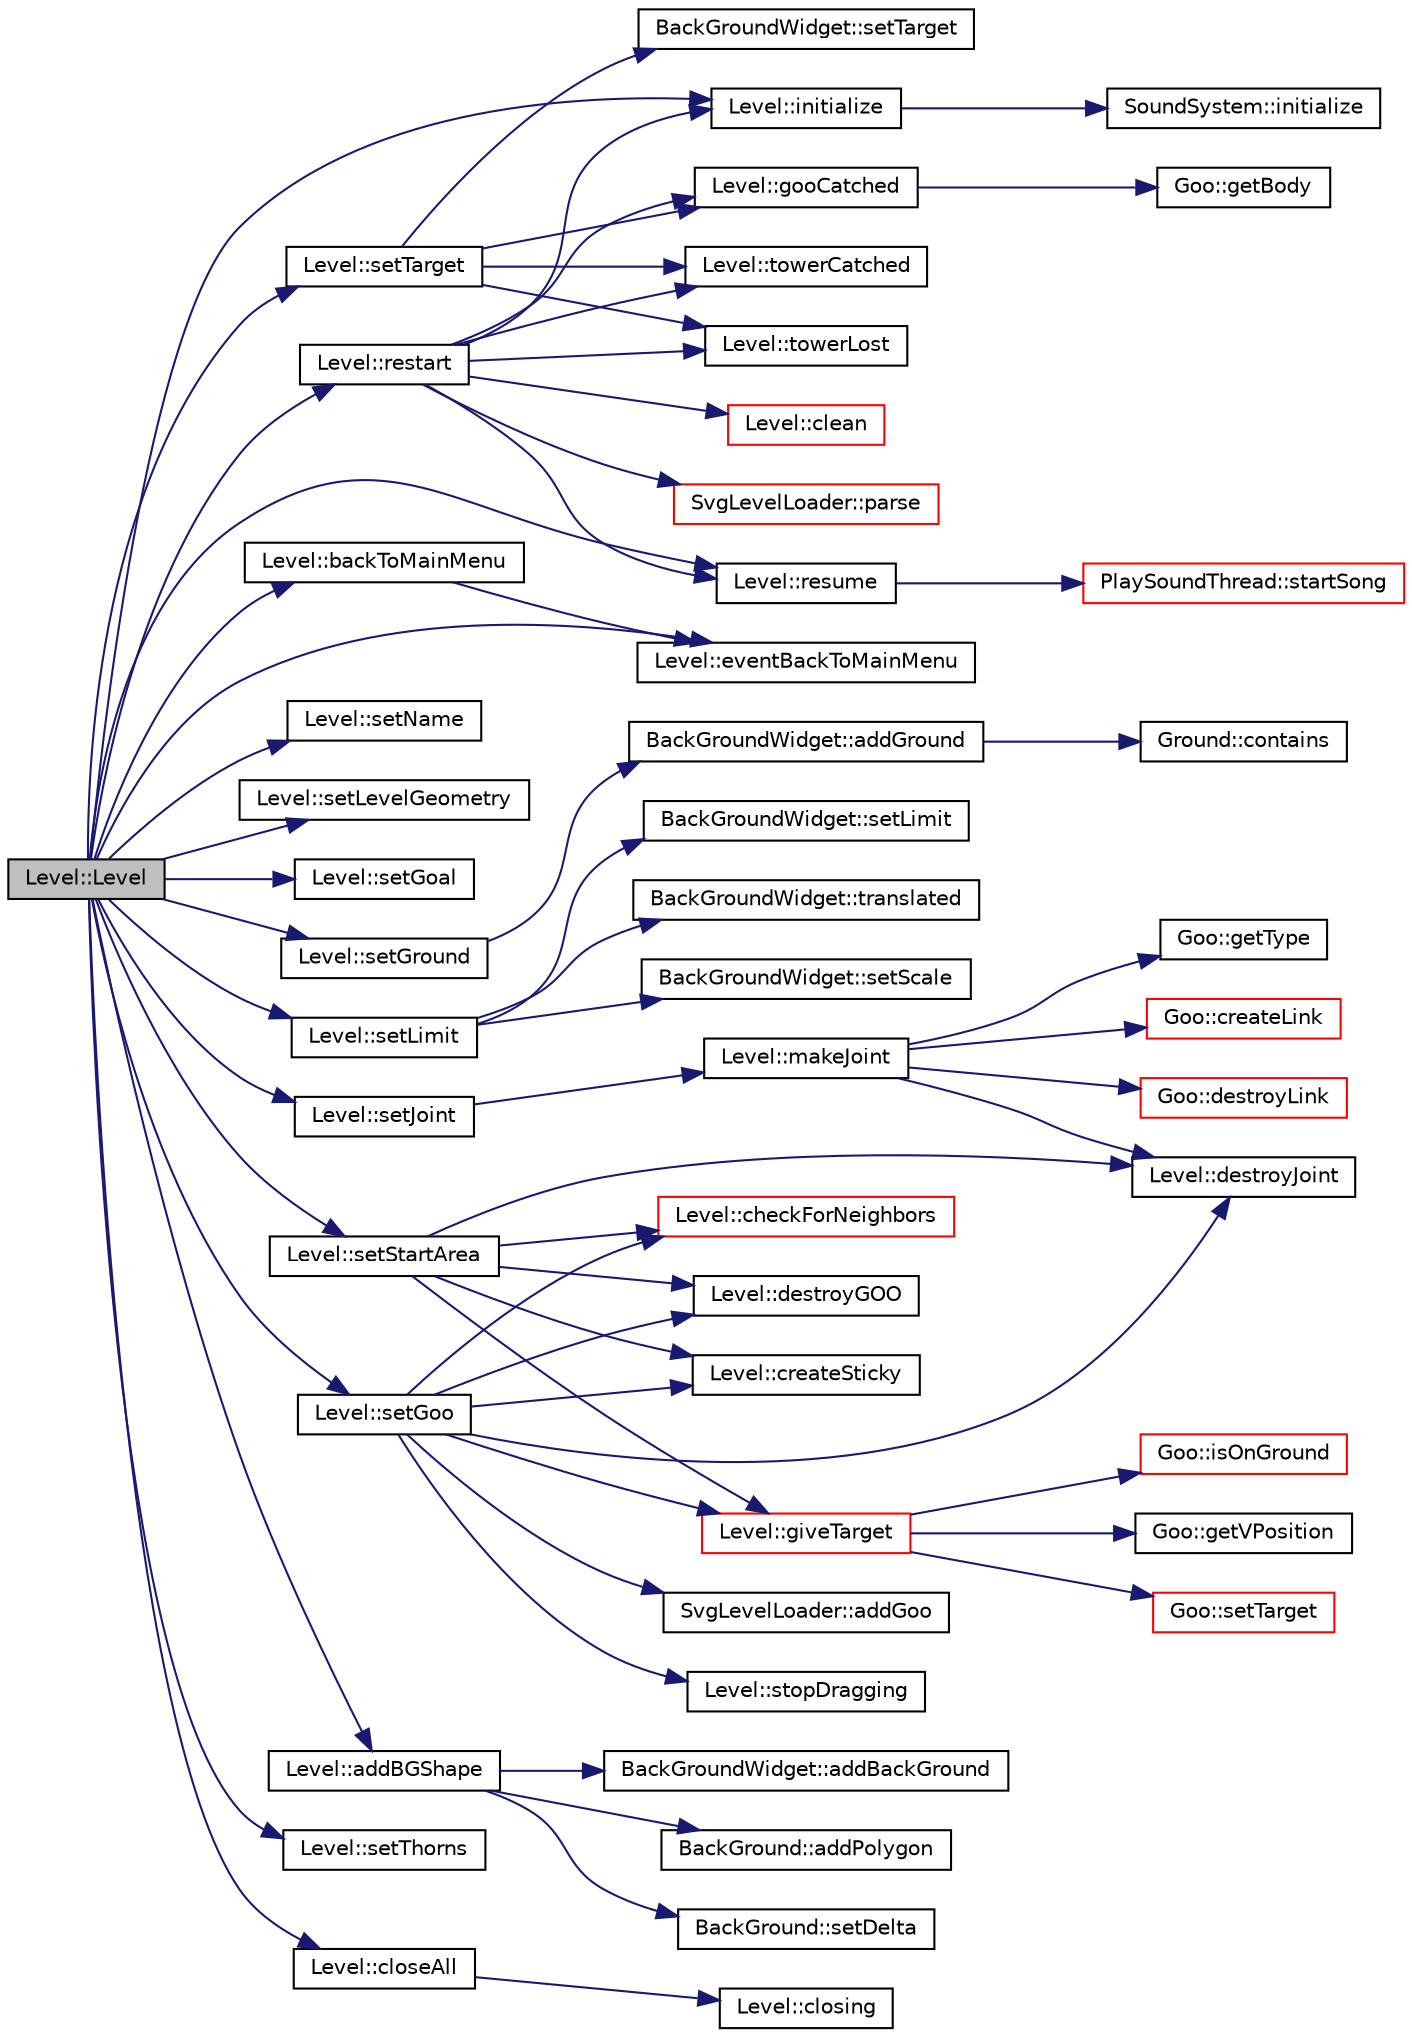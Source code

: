 digraph G
{
  edge [fontname="Helvetica",fontsize="10",labelfontname="Helvetica",labelfontsize="10"];
  node [fontname="Helvetica",fontsize="10",shape=record];
  rankdir="LR";
  Node1 [label="Level::Level",height=0.2,width=0.4,color="black", fillcolor="grey75", style="filled" fontcolor="black"];
  Node1 -> Node2 [color="midnightblue",fontsize="10",style="solid",fontname="Helvetica"];
  Node2 [label="Level::initialize",height=0.2,width=0.4,color="black", fillcolor="white", style="filled",URL="$d2/d9d/classLevel.html#a825f9af42387d4b6a92b282c12a5a070"];
  Node2 -> Node3 [color="midnightblue",fontsize="10",style="solid",fontname="Helvetica"];
  Node3 [label="SoundSystem::initialize",height=0.2,width=0.4,color="black", fillcolor="white", style="filled",URL="$d3/dd2/classSoundSystem.html#a836899b0d84385d0aa865023a2cbe356"];
  Node1 -> Node4 [color="midnightblue",fontsize="10",style="solid",fontname="Helvetica"];
  Node4 [label="Level::backToMainMenu",height=0.2,width=0.4,color="black", fillcolor="white", style="filled",URL="$d2/d9d/classLevel.html#a2fd46bd0a4947849de4c86fa133f603c"];
  Node4 -> Node5 [color="midnightblue",fontsize="10",style="solid",fontname="Helvetica"];
  Node5 [label="Level::eventBackToMainMenu",height=0.2,width=0.4,color="black", fillcolor="white", style="filled",URL="$d2/d9d/classLevel.html#a5bd09846f4de0f3e26cd92d5716b5088"];
  Node1 -> Node6 [color="midnightblue",fontsize="10",style="solid",fontname="Helvetica"];
  Node6 [label="Level::setName",height=0.2,width=0.4,color="black", fillcolor="white", style="filled",URL="$d2/d9d/classLevel.html#ac2664d1c4976a2d88a238bca3e6a6e70"];
  Node1 -> Node7 [color="midnightblue",fontsize="10",style="solid",fontname="Helvetica"];
  Node7 [label="Level::setLevelGeometry",height=0.2,width=0.4,color="black", fillcolor="white", style="filled",URL="$d2/d9d/classLevel.html#afa279f848b7db9a9e5d52791929986a0"];
  Node1 -> Node8 [color="midnightblue",fontsize="10",style="solid",fontname="Helvetica"];
  Node8 [label="Level::setGoal",height=0.2,width=0.4,color="black", fillcolor="white", style="filled",URL="$d2/d9d/classLevel.html#ae149908ea312557df9e967b3f5b6edd1"];
  Node1 -> Node9 [color="midnightblue",fontsize="10",style="solid",fontname="Helvetica"];
  Node9 [label="Level::setGround",height=0.2,width=0.4,color="black", fillcolor="white", style="filled",URL="$d2/d9d/classLevel.html#ab2bf758dd86c1e3a6267d794d02327b3"];
  Node9 -> Node10 [color="midnightblue",fontsize="10",style="solid",fontname="Helvetica"];
  Node10 [label="BackGroundWidget::addGround",height=0.2,width=0.4,color="black", fillcolor="white", style="filled",URL="$d2/d7a/classBackGroundWidget.html#aa610e5a4a268b1359f1f01affc78ca38"];
  Node10 -> Node11 [color="midnightblue",fontsize="10",style="solid",fontname="Helvetica"];
  Node11 [label="Ground::contains",height=0.2,width=0.4,color="black", fillcolor="white", style="filled",URL="$d2/d7e/classGround.html#a2a2a403272e67c46c63124aab666f11c"];
  Node1 -> Node12 [color="midnightblue",fontsize="10",style="solid",fontname="Helvetica"];
  Node12 [label="Level::setLimit",height=0.2,width=0.4,color="black", fillcolor="white", style="filled",URL="$d2/d9d/classLevel.html#a45ce4c97429c9d9c3272ebe5df5bdbaa"];
  Node12 -> Node13 [color="midnightblue",fontsize="10",style="solid",fontname="Helvetica"];
  Node13 [label="BackGroundWidget::setLimit",height=0.2,width=0.4,color="black", fillcolor="white", style="filled",URL="$d2/d7a/classBackGroundWidget.html#a1bb75312cb36034eb30f6410301f84c4"];
  Node12 -> Node14 [color="midnightblue",fontsize="10",style="solid",fontname="Helvetica"];
  Node14 [label="BackGroundWidget::translated",height=0.2,width=0.4,color="black", fillcolor="white", style="filled",URL="$d2/d7a/classBackGroundWidget.html#afe0c2da39c644ef0257830d923ae4b99"];
  Node12 -> Node15 [color="midnightblue",fontsize="10",style="solid",fontname="Helvetica"];
  Node15 [label="BackGroundWidget::setScale",height=0.2,width=0.4,color="black", fillcolor="white", style="filled",URL="$d2/d7a/classBackGroundWidget.html#a8a9f8afb5b2ba262a76fe7a809f15276"];
  Node1 -> Node16 [color="midnightblue",fontsize="10",style="solid",fontname="Helvetica"];
  Node16 [label="Level::setTarget",height=0.2,width=0.4,color="black", fillcolor="white", style="filled",URL="$d2/d9d/classLevel.html#a68ecaed9d753a8798a2923c57786c726"];
  Node16 -> Node17 [color="midnightblue",fontsize="10",style="solid",fontname="Helvetica"];
  Node17 [label="Level::gooCatched",height=0.2,width=0.4,color="black", fillcolor="white", style="filled",URL="$d2/d9d/classLevel.html#a4bbaf5b65f2bbdea87fade07ba8fb3dc"];
  Node17 -> Node18 [color="midnightblue",fontsize="10",style="solid",fontname="Helvetica"];
  Node18 [label="Goo::getBody",height=0.2,width=0.4,color="black", fillcolor="white", style="filled",URL="$d5/d5d/classGoo.html#a314afea0927fa89c5d2c50bf8893ed0c"];
  Node16 -> Node19 [color="midnightblue",fontsize="10",style="solid",fontname="Helvetica"];
  Node19 [label="Level::towerCatched",height=0.2,width=0.4,color="black", fillcolor="white", style="filled",URL="$d2/d9d/classLevel.html#a18bebe9e1084154c499a018128aeab86"];
  Node16 -> Node20 [color="midnightblue",fontsize="10",style="solid",fontname="Helvetica"];
  Node20 [label="Level::towerLost",height=0.2,width=0.4,color="black", fillcolor="white", style="filled",URL="$d2/d9d/classLevel.html#ad16ebdadf3283001bd8bd1bf0ecc0d37"];
  Node16 -> Node21 [color="midnightblue",fontsize="10",style="solid",fontname="Helvetica"];
  Node21 [label="BackGroundWidget::setTarget",height=0.2,width=0.4,color="black", fillcolor="white", style="filled",URL="$d2/d7a/classBackGroundWidget.html#ab174e4b17e19341f66f28baf0afd3c8a"];
  Node1 -> Node22 [color="midnightblue",fontsize="10",style="solid",fontname="Helvetica"];
  Node22 [label="Level::setJoint",height=0.2,width=0.4,color="black", fillcolor="white", style="filled",URL="$d2/d9d/classLevel.html#a4ba1126389807119ad1d21bd51f86210"];
  Node22 -> Node23 [color="midnightblue",fontsize="10",style="solid",fontname="Helvetica"];
  Node23 [label="Level::makeJoint",height=0.2,width=0.4,color="black", fillcolor="white", style="filled",URL="$d2/d9d/classLevel.html#ab40a5647912f4ef6e3a70b0afd75027b"];
  Node23 -> Node24 [color="midnightblue",fontsize="10",style="solid",fontname="Helvetica"];
  Node24 [label="Goo::getType",height=0.2,width=0.4,color="black", fillcolor="white", style="filled",URL="$d5/d5d/classGoo.html#a8cac492322c2dad97fe6cbb5aedac425"];
  Node23 -> Node25 [color="midnightblue",fontsize="10",style="solid",fontname="Helvetica"];
  Node25 [label="Goo::createLink",height=0.2,width=0.4,color="red", fillcolor="white", style="filled",URL="$d5/d5d/classGoo.html#a4cf3a6d7b7523864a419def0a8aa9949"];
  Node23 -> Node26 [color="midnightblue",fontsize="10",style="solid",fontname="Helvetica"];
  Node26 [label="Goo::destroyLink",height=0.2,width=0.4,color="red", fillcolor="white", style="filled",URL="$d5/d5d/classGoo.html#a8105c971d0f98551e80be333c4658447"];
  Node23 -> Node27 [color="midnightblue",fontsize="10",style="solid",fontname="Helvetica"];
  Node27 [label="Level::destroyJoint",height=0.2,width=0.4,color="black", fillcolor="white", style="filled",URL="$d2/d9d/classLevel.html#a10d0cb1d3ed6a596c62b3411c2f5bd9d"];
  Node1 -> Node28 [color="midnightblue",fontsize="10",style="solid",fontname="Helvetica"];
  Node28 [label="Level::setGoo",height=0.2,width=0.4,color="black", fillcolor="white", style="filled",URL="$d2/d9d/classLevel.html#ab1fa2ff467715c3792df7c3b35cf7ca6"];
  Node28 -> Node29 [color="midnightblue",fontsize="10",style="solid",fontname="Helvetica"];
  Node29 [label="Level::giveTarget",height=0.2,width=0.4,color="red", fillcolor="white", style="filled",URL="$d2/d9d/classLevel.html#a1e14fd63a3738f7ccf24c0a8ce144452"];
  Node29 -> Node30 [color="midnightblue",fontsize="10",style="solid",fontname="Helvetica"];
  Node30 [label="Goo::isOnGround",height=0.2,width=0.4,color="red", fillcolor="white", style="filled",URL="$d5/d5d/classGoo.html#a04c2cdf3935c1ac934995d0c689bfe76"];
  Node29 -> Node31 [color="midnightblue",fontsize="10",style="solid",fontname="Helvetica"];
  Node31 [label="Goo::getVPosition",height=0.2,width=0.4,color="black", fillcolor="white", style="filled",URL="$d5/d5d/classGoo.html#aa73714c6bc45881fadb6638d11c884bd"];
  Node29 -> Node32 [color="midnightblue",fontsize="10",style="solid",fontname="Helvetica"];
  Node32 [label="Goo::setTarget",height=0.2,width=0.4,color="red", fillcolor="white", style="filled",URL="$d5/d5d/classGoo.html#add721a1deb890d600e912c3060322d5a"];
  Node28 -> Node33 [color="midnightblue",fontsize="10",style="solid",fontname="Helvetica"];
  Node33 [label="Level::destroyGOO",height=0.2,width=0.4,color="black", fillcolor="white", style="filled",URL="$d2/d9d/classLevel.html#ae089b575f8ec32ee76f0eff8df5f27e4"];
  Node28 -> Node27 [color="midnightblue",fontsize="10",style="solid",fontname="Helvetica"];
  Node28 -> Node34 [color="midnightblue",fontsize="10",style="solid",fontname="Helvetica"];
  Node34 [label="Level::createSticky",height=0.2,width=0.4,color="black", fillcolor="white", style="filled",URL="$d2/d9d/classLevel.html#a6c88d2a5814b2d02be942c7ff625c381"];
  Node28 -> Node35 [color="midnightblue",fontsize="10",style="solid",fontname="Helvetica"];
  Node35 [label="Level::checkForNeighbors",height=0.2,width=0.4,color="red", fillcolor="white", style="filled",URL="$d2/d9d/classLevel.html#abf371e69e0fabb441781b653a5050b21"];
  Node28 -> Node36 [color="midnightblue",fontsize="10",style="solid",fontname="Helvetica"];
  Node36 [label="Level::stopDragging",height=0.2,width=0.4,color="black", fillcolor="white", style="filled",URL="$d2/d9d/classLevel.html#a7fafdf268dd38843e6c447f65a88c74c"];
  Node28 -> Node37 [color="midnightblue",fontsize="10",style="solid",fontname="Helvetica"];
  Node37 [label="SvgLevelLoader::addGoo",height=0.2,width=0.4,color="black", fillcolor="white", style="filled",URL="$d7/dbb/classSvgLevelLoader.html#a48849b57e2fe4fb5d1a61c3171d3c1a3"];
  Node1 -> Node38 [color="midnightblue",fontsize="10",style="solid",fontname="Helvetica"];
  Node38 [label="Level::addBGShape",height=0.2,width=0.4,color="black", fillcolor="white", style="filled",URL="$d2/d9d/classLevel.html#a7cafbdef9f16c29a298a186e7a3926f0"];
  Node38 -> Node39 [color="midnightblue",fontsize="10",style="solid",fontname="Helvetica"];
  Node39 [label="BackGroundWidget::addBackGround",height=0.2,width=0.4,color="black", fillcolor="white", style="filled",URL="$d2/d7a/classBackGroundWidget.html#aedc946bd54a5f017454d762ae62bf220"];
  Node38 -> Node40 [color="midnightblue",fontsize="10",style="solid",fontname="Helvetica"];
  Node40 [label="BackGround::addPolygon",height=0.2,width=0.4,color="black", fillcolor="white", style="filled",URL="$da/d9d/classBackGround.html#a8b0f623e3bfdbd9cb950bd968bd7fd0c"];
  Node38 -> Node41 [color="midnightblue",fontsize="10",style="solid",fontname="Helvetica"];
  Node41 [label="BackGround::setDelta",height=0.2,width=0.4,color="black", fillcolor="white", style="filled",URL="$da/d9d/classBackGround.html#accd40bd17181e9c0719744e359b4c91e"];
  Node1 -> Node42 [color="midnightblue",fontsize="10",style="solid",fontname="Helvetica"];
  Node42 [label="Level::setThorns",height=0.2,width=0.4,color="black", fillcolor="white", style="filled",URL="$d2/d9d/classLevel.html#a055a101fae685b4784bc72799e86e189"];
  Node1 -> Node43 [color="midnightblue",fontsize="10",style="solid",fontname="Helvetica"];
  Node43 [label="Level::setStartArea",height=0.2,width=0.4,color="black", fillcolor="white", style="filled",URL="$d2/d9d/classLevel.html#ab70095fd87905c7905f13526919632d4"];
  Node43 -> Node29 [color="midnightblue",fontsize="10",style="solid",fontname="Helvetica"];
  Node43 -> Node33 [color="midnightblue",fontsize="10",style="solid",fontname="Helvetica"];
  Node43 -> Node27 [color="midnightblue",fontsize="10",style="solid",fontname="Helvetica"];
  Node43 -> Node34 [color="midnightblue",fontsize="10",style="solid",fontname="Helvetica"];
  Node43 -> Node35 [color="midnightblue",fontsize="10",style="solid",fontname="Helvetica"];
  Node1 -> Node44 [color="midnightblue",fontsize="10",style="solid",fontname="Helvetica"];
  Node44 [label="Level::closeAll",height=0.2,width=0.4,color="black", fillcolor="white", style="filled",URL="$d2/d9d/classLevel.html#ad9bc38080785048a4961dad20702591b"];
  Node44 -> Node45 [color="midnightblue",fontsize="10",style="solid",fontname="Helvetica"];
  Node45 [label="Level::closing",height=0.2,width=0.4,color="black", fillcolor="white", style="filled",URL="$d2/d9d/classLevel.html#a59d16e473e954260c701a38a463a916e"];
  Node1 -> Node46 [color="midnightblue",fontsize="10",style="solid",fontname="Helvetica"];
  Node46 [label="Level::resume",height=0.2,width=0.4,color="black", fillcolor="white", style="filled",URL="$d2/d9d/classLevel.html#a3faa288916e3c24d6b94efaf059e0b20"];
  Node46 -> Node47 [color="midnightblue",fontsize="10",style="solid",fontname="Helvetica"];
  Node47 [label="PlaySoundThread::startSong",height=0.2,width=0.4,color="red", fillcolor="white", style="filled",URL="$d4/de4/classPlaySoundThread.html#a19182f3262b915dc091cebc292fca60f"];
  Node1 -> Node48 [color="midnightblue",fontsize="10",style="solid",fontname="Helvetica"];
  Node48 [label="Level::restart",height=0.2,width=0.4,color="black", fillcolor="white", style="filled",URL="$d2/d9d/classLevel.html#ab18900b8195c469cc78c906216eb9eb0"];
  Node48 -> Node49 [color="midnightblue",fontsize="10",style="solid",fontname="Helvetica"];
  Node49 [label="Level::clean",height=0.2,width=0.4,color="red", fillcolor="white", style="filled",URL="$d2/d9d/classLevel.html#ae0a26097977060d77093424cfd689ab7"];
  Node48 -> Node2 [color="midnightblue",fontsize="10",style="solid",fontname="Helvetica"];
  Node48 -> Node50 [color="midnightblue",fontsize="10",style="solid",fontname="Helvetica"];
  Node50 [label="SvgLevelLoader::parse",height=0.2,width=0.4,color="red", fillcolor="white", style="filled",URL="$d7/dbb/classSvgLevelLoader.html#a3bbc09b35d62e646892ca2e213e7fd22"];
  Node48 -> Node46 [color="midnightblue",fontsize="10",style="solid",fontname="Helvetica"];
  Node48 -> Node17 [color="midnightblue",fontsize="10",style="solid",fontname="Helvetica"];
  Node48 -> Node19 [color="midnightblue",fontsize="10",style="solid",fontname="Helvetica"];
  Node48 -> Node20 [color="midnightblue",fontsize="10",style="solid",fontname="Helvetica"];
  Node1 -> Node5 [color="midnightblue",fontsize="10",style="solid",fontname="Helvetica"];
}
